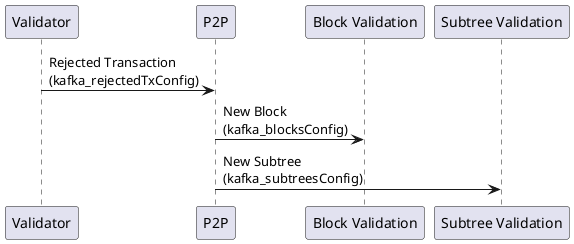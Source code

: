 @startuml
participant Validator as V
participant P2P
participant "Block Validation" as BV
participant "Subtree Validation" as SV

V -> P2P: Rejected Transaction \n(kafka_rejectedTxConfig)
P2P -> BV: New Block \n(kafka_blocksConfig)
P2P -> SV: New Subtree \n(kafka_subtreesConfig)
@enduml
